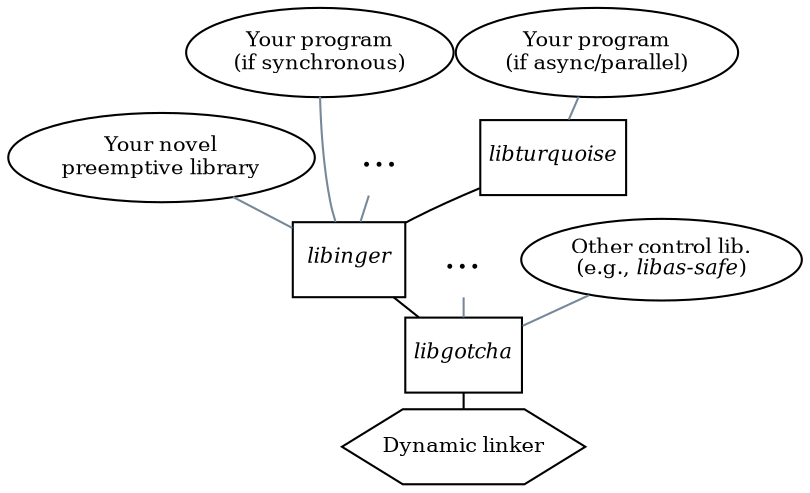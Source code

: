 strict graph {
	margin=0;
	nodesep=0;
	ranksep=0;

	node [fontsize=10,margin=0.05];

	{
		node [shape=hexagon];

		rtld [label="Dynamic linker"];
	}

	{
		node [shape=box];

		libgotcha [label=<<i>libgotcha</i>>];
	}

	{
		libinger [shape=box,label=<<i>libinger</i>>];
		elipsister [shape=none,label="...",fontsize=18];
		libassafe [shape=oval,label=<Other control lib.<br/>(e.g., <i>libas-safe</i>)>];
	}

	{
		clientlib [shape=oval,label="Your novel\npreemptive library"];
		elipsis [shape=none,label="...",fontsize=18];
		libturquoise [shape=box,label=<<i>libturquoise</i>>];
	}

	{
		node [shape=oval];

		serialclient [label="Your program\n(if synchronous)"];
		parallelclient [label="Your program\n(if async/parallel)"];
	}

	libturquoise -- libinger;
	libinger -- libgotcha;
	libgotcha -- rtld;

	{
		edge [color=lightslategray];

		serialclient -- libinger;
		clientlib -- libinger;
		elipsis -- libinger;
		parallelclient -- libturquoise;
		elipsister -- libgotcha;
		libassafe -- libgotcha;
	}

	{
		edge [style=invisible];

		serialclient -- elipsis;
	}
}
